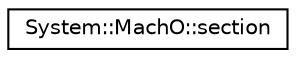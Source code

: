 digraph G
{
  edge [fontname="Helvetica",fontsize="10",labelfontname="Helvetica",labelfontsize="10"];
  node [fontname="Helvetica",fontsize="10",shape=record];
  rankdir="LR";
  Node1 [label="System::MachO::section",height=0.2,width=0.4,color="black", fillcolor="white", style="filled",URL="$struct_system_1_1_mach_o_1_1section.html"];
}
